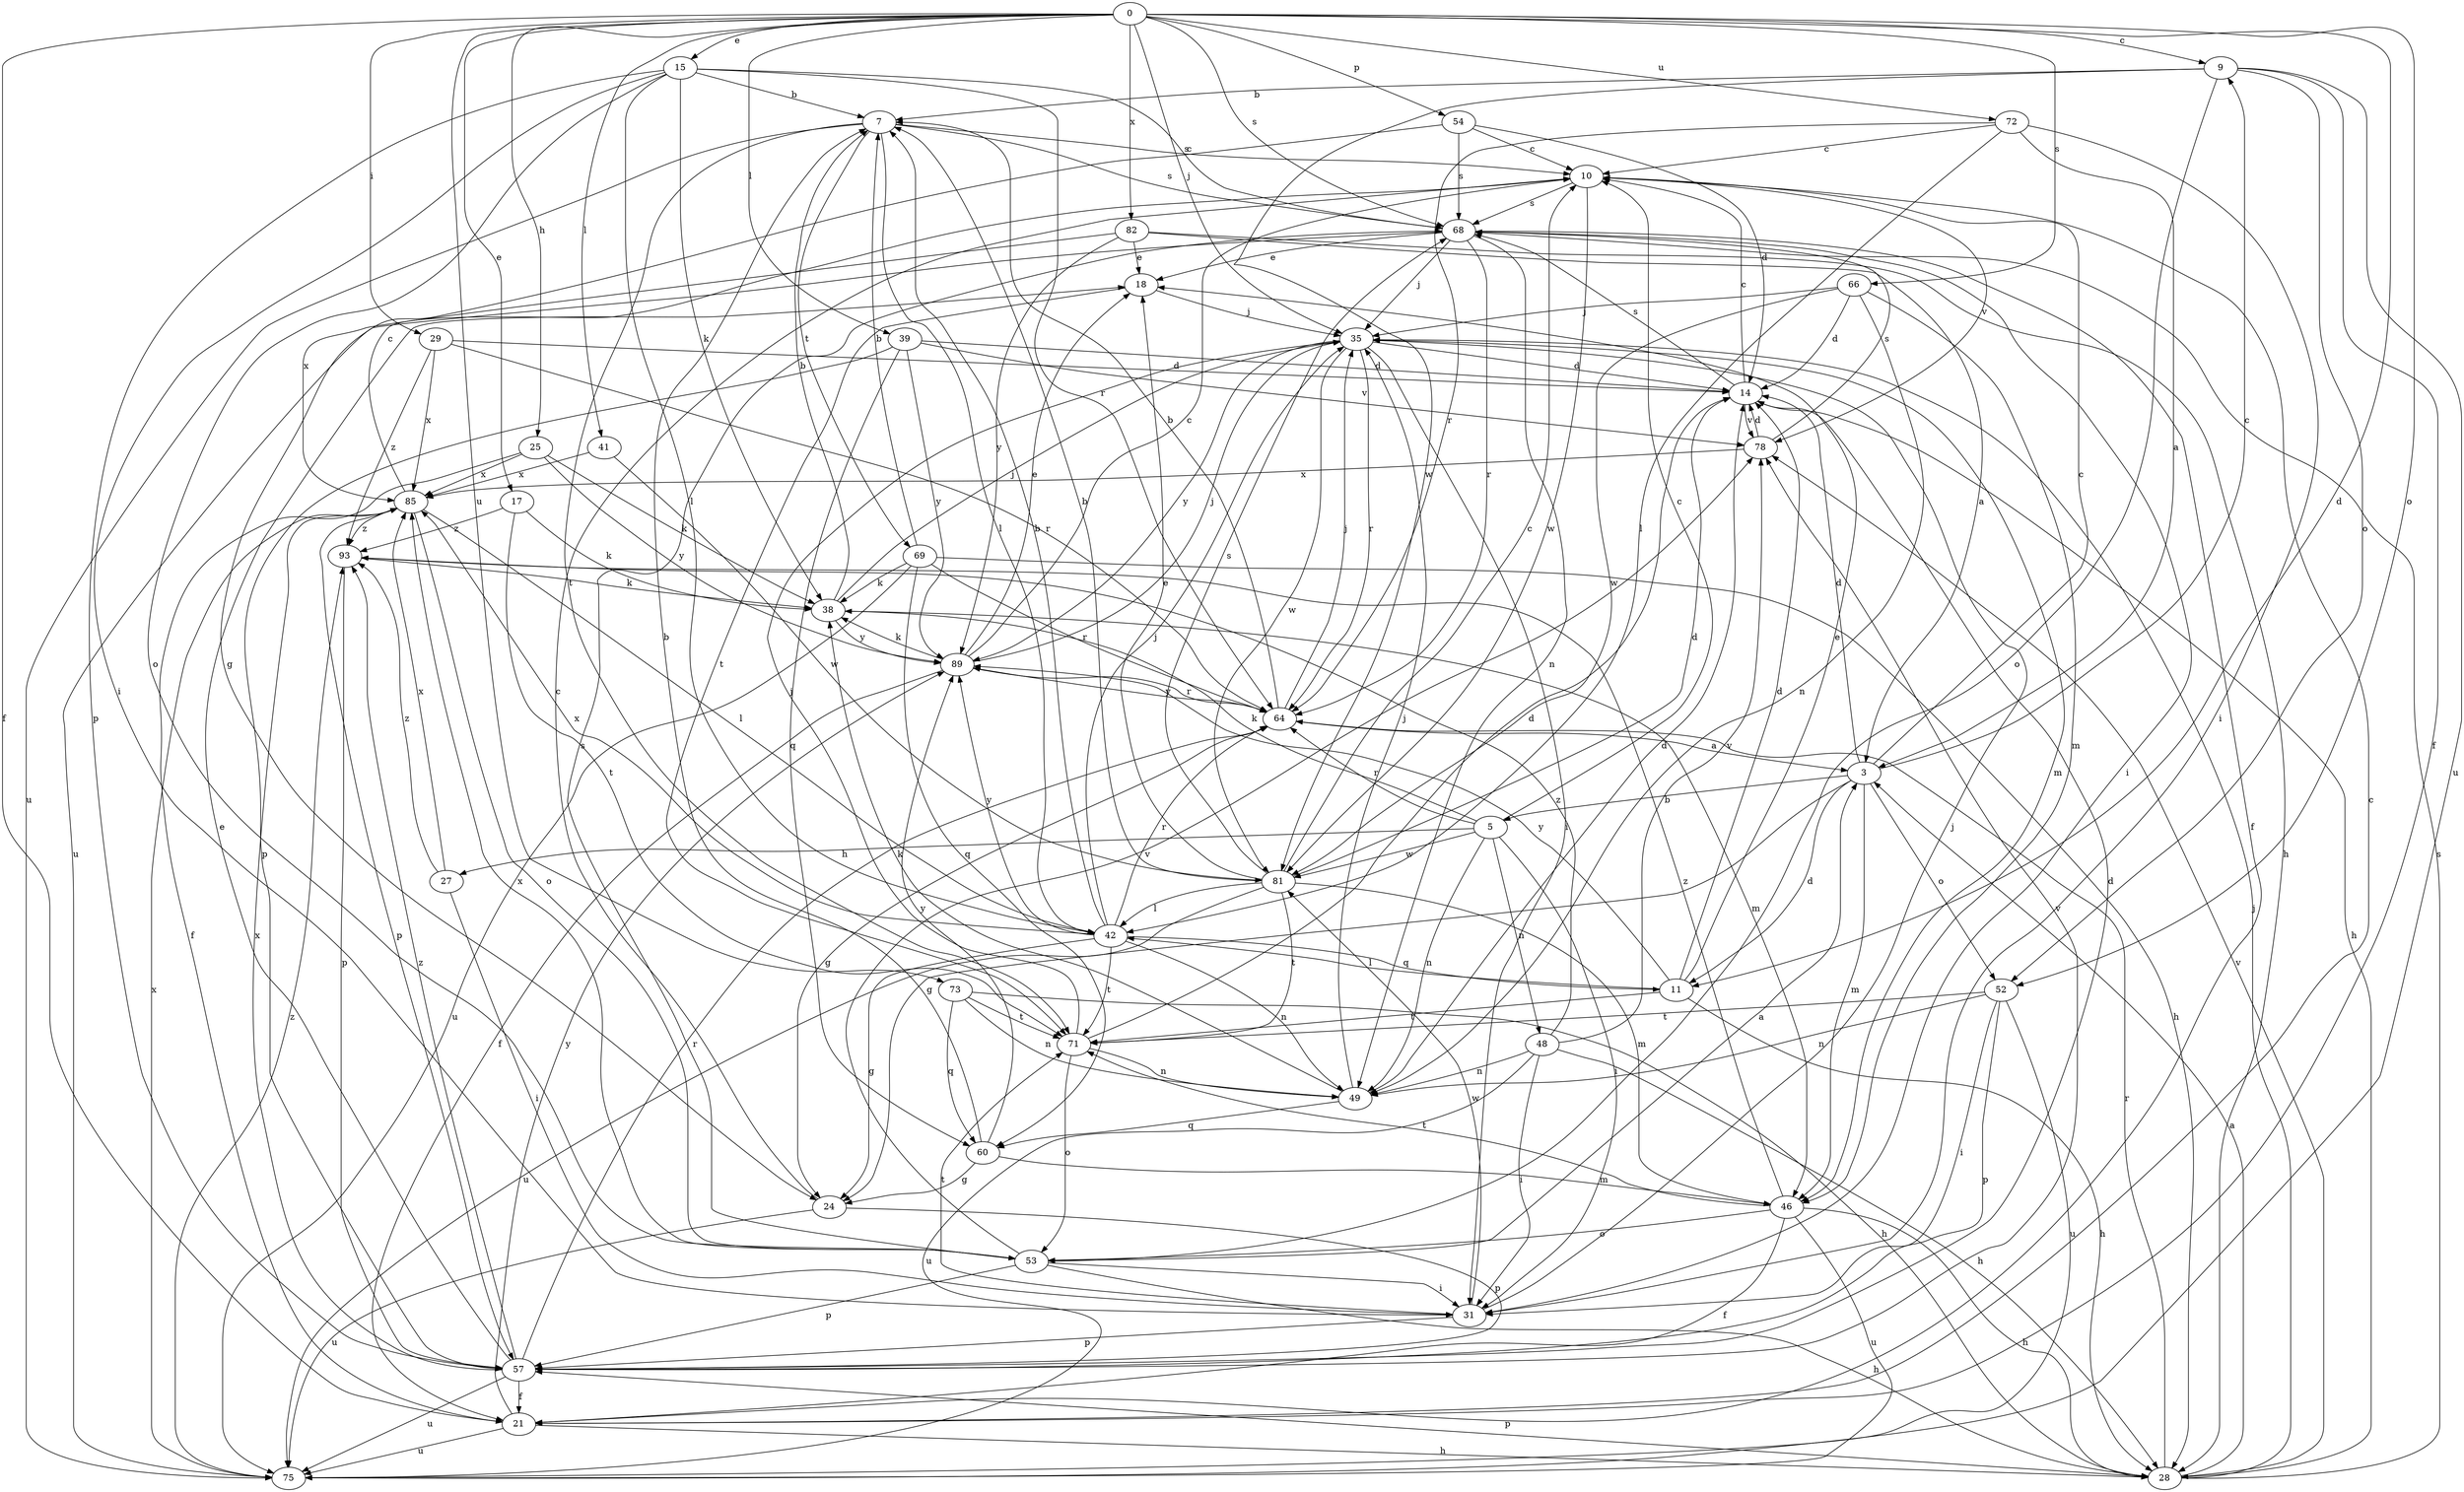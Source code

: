 strict digraph  {
0;
3;
5;
7;
9;
10;
11;
14;
15;
17;
18;
21;
24;
25;
27;
28;
29;
31;
35;
38;
39;
41;
42;
46;
48;
49;
52;
53;
54;
57;
60;
64;
66;
68;
69;
71;
72;
73;
75;
78;
81;
82;
85;
89;
93;
0 -> 9  [label=c];
0 -> 11  [label=d];
0 -> 15  [label=e];
0 -> 17  [label=e];
0 -> 21  [label=f];
0 -> 25  [label=h];
0 -> 29  [label=i];
0 -> 35  [label=j];
0 -> 39  [label=l];
0 -> 41  [label=l];
0 -> 52  [label=o];
0 -> 54  [label=p];
0 -> 66  [label=s];
0 -> 68  [label=s];
0 -> 72  [label=u];
0 -> 73  [label=u];
0 -> 82  [label=x];
3 -> 5  [label=b];
3 -> 9  [label=c];
3 -> 10  [label=c];
3 -> 11  [label=d];
3 -> 14  [label=d];
3 -> 24  [label=g];
3 -> 46  [label=m];
3 -> 52  [label=o];
5 -> 10  [label=c];
5 -> 27  [label=h];
5 -> 31  [label=i];
5 -> 38  [label=k];
5 -> 48  [label=n];
5 -> 49  [label=n];
5 -> 64  [label=r];
5 -> 81  [label=w];
7 -> 10  [label=c];
7 -> 42  [label=l];
7 -> 68  [label=s];
7 -> 69  [label=t];
7 -> 71  [label=t];
7 -> 75  [label=u];
9 -> 7  [label=b];
9 -> 21  [label=f];
9 -> 52  [label=o];
9 -> 53  [label=o];
9 -> 75  [label=u];
9 -> 81  [label=w];
10 -> 68  [label=s];
10 -> 78  [label=v];
10 -> 81  [label=w];
11 -> 14  [label=d];
11 -> 18  [label=e];
11 -> 28  [label=h];
11 -> 42  [label=l];
11 -> 71  [label=t];
11 -> 89  [label=y];
14 -> 10  [label=c];
14 -> 28  [label=h];
14 -> 68  [label=s];
14 -> 78  [label=v];
15 -> 7  [label=b];
15 -> 31  [label=i];
15 -> 38  [label=k];
15 -> 42  [label=l];
15 -> 53  [label=o];
15 -> 57  [label=p];
15 -> 64  [label=r];
15 -> 68  [label=s];
17 -> 38  [label=k];
17 -> 71  [label=t];
17 -> 93  [label=z];
18 -> 35  [label=j];
18 -> 71  [label=t];
21 -> 10  [label=c];
21 -> 28  [label=h];
21 -> 75  [label=u];
21 -> 89  [label=y];
24 -> 10  [label=c];
24 -> 57  [label=p];
24 -> 75  [label=u];
25 -> 21  [label=f];
25 -> 38  [label=k];
25 -> 85  [label=x];
25 -> 89  [label=y];
27 -> 31  [label=i];
27 -> 85  [label=x];
27 -> 93  [label=z];
28 -> 3  [label=a];
28 -> 35  [label=j];
28 -> 57  [label=p];
28 -> 64  [label=r];
28 -> 68  [label=s];
28 -> 78  [label=v];
29 -> 14  [label=d];
29 -> 64  [label=r];
29 -> 85  [label=x];
29 -> 93  [label=z];
31 -> 35  [label=j];
31 -> 57  [label=p];
31 -> 71  [label=t];
31 -> 81  [label=w];
35 -> 14  [label=d];
35 -> 31  [label=i];
35 -> 46  [label=m];
35 -> 64  [label=r];
35 -> 81  [label=w];
35 -> 89  [label=y];
38 -> 7  [label=b];
38 -> 35  [label=j];
38 -> 46  [label=m];
38 -> 89  [label=y];
39 -> 14  [label=d];
39 -> 57  [label=p];
39 -> 60  [label=q];
39 -> 78  [label=v];
39 -> 89  [label=y];
41 -> 81  [label=w];
41 -> 85  [label=x];
42 -> 7  [label=b];
42 -> 24  [label=g];
42 -> 35  [label=j];
42 -> 49  [label=n];
42 -> 64  [label=r];
42 -> 71  [label=t];
42 -> 85  [label=x];
42 -> 89  [label=y];
42 -> 11  [label=q];
46 -> 21  [label=f];
46 -> 28  [label=h];
46 -> 53  [label=o];
46 -> 71  [label=t];
46 -> 75  [label=u];
46 -> 93  [label=z];
48 -> 28  [label=h];
48 -> 31  [label=i];
48 -> 49  [label=n];
48 -> 75  [label=u];
48 -> 78  [label=v];
48 -> 93  [label=z];
49 -> 14  [label=d];
49 -> 35  [label=j];
49 -> 38  [label=k];
49 -> 60  [label=q];
52 -> 31  [label=i];
52 -> 49  [label=n];
52 -> 57  [label=p];
52 -> 71  [label=t];
52 -> 75  [label=u];
53 -> 3  [label=a];
53 -> 28  [label=h];
53 -> 31  [label=i];
53 -> 57  [label=p];
53 -> 68  [label=s];
53 -> 78  [label=v];
53 -> 85  [label=x];
54 -> 10  [label=c];
54 -> 14  [label=d];
54 -> 24  [label=g];
54 -> 68  [label=s];
57 -> 14  [label=d];
57 -> 18  [label=e];
57 -> 21  [label=f];
57 -> 64  [label=r];
57 -> 75  [label=u];
57 -> 78  [label=v];
57 -> 85  [label=x];
57 -> 93  [label=z];
60 -> 7  [label=b];
60 -> 24  [label=g];
60 -> 46  [label=m];
60 -> 89  [label=y];
64 -> 3  [label=a];
64 -> 7  [label=b];
64 -> 24  [label=g];
64 -> 35  [label=j];
64 -> 89  [label=y];
66 -> 14  [label=d];
66 -> 35  [label=j];
66 -> 46  [label=m];
66 -> 49  [label=n];
66 -> 81  [label=w];
68 -> 18  [label=e];
68 -> 21  [label=f];
68 -> 31  [label=i];
68 -> 35  [label=j];
68 -> 49  [label=n];
68 -> 64  [label=r];
68 -> 75  [label=u];
69 -> 7  [label=b];
69 -> 28  [label=h];
69 -> 38  [label=k];
69 -> 60  [label=q];
69 -> 64  [label=r];
69 -> 75  [label=u];
71 -> 14  [label=d];
71 -> 35  [label=j];
71 -> 49  [label=n];
71 -> 53  [label=o];
72 -> 3  [label=a];
72 -> 10  [label=c];
72 -> 31  [label=i];
72 -> 42  [label=l];
72 -> 64  [label=r];
73 -> 28  [label=h];
73 -> 49  [label=n];
73 -> 60  [label=q];
73 -> 71  [label=t];
75 -> 85  [label=x];
75 -> 93  [label=z];
78 -> 14  [label=d];
78 -> 68  [label=s];
78 -> 85  [label=x];
81 -> 7  [label=b];
81 -> 10  [label=c];
81 -> 14  [label=d];
81 -> 18  [label=e];
81 -> 42  [label=l];
81 -> 46  [label=m];
81 -> 68  [label=s];
81 -> 71  [label=t];
81 -> 75  [label=u];
82 -> 3  [label=a];
82 -> 18  [label=e];
82 -> 28  [label=h];
82 -> 85  [label=x];
82 -> 89  [label=y];
85 -> 10  [label=c];
85 -> 42  [label=l];
85 -> 53  [label=o];
85 -> 57  [label=p];
85 -> 93  [label=z];
89 -> 10  [label=c];
89 -> 18  [label=e];
89 -> 21  [label=f];
89 -> 35  [label=j];
89 -> 38  [label=k];
89 -> 64  [label=r];
93 -> 38  [label=k];
93 -> 57  [label=p];
}
